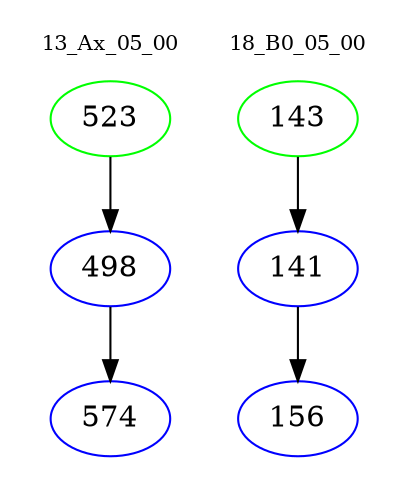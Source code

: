 digraph{
subgraph cluster_0 {
color = white
label = "13_Ax_05_00";
fontsize=10;
T0_523 [label="523", color="green"]
T0_523 -> T0_498 [color="black"]
T0_498 [label="498", color="blue"]
T0_498 -> T0_574 [color="black"]
T0_574 [label="574", color="blue"]
}
subgraph cluster_1 {
color = white
label = "18_B0_05_00";
fontsize=10;
T1_143 [label="143", color="green"]
T1_143 -> T1_141 [color="black"]
T1_141 [label="141", color="blue"]
T1_141 -> T1_156 [color="black"]
T1_156 [label="156", color="blue"]
}
}
